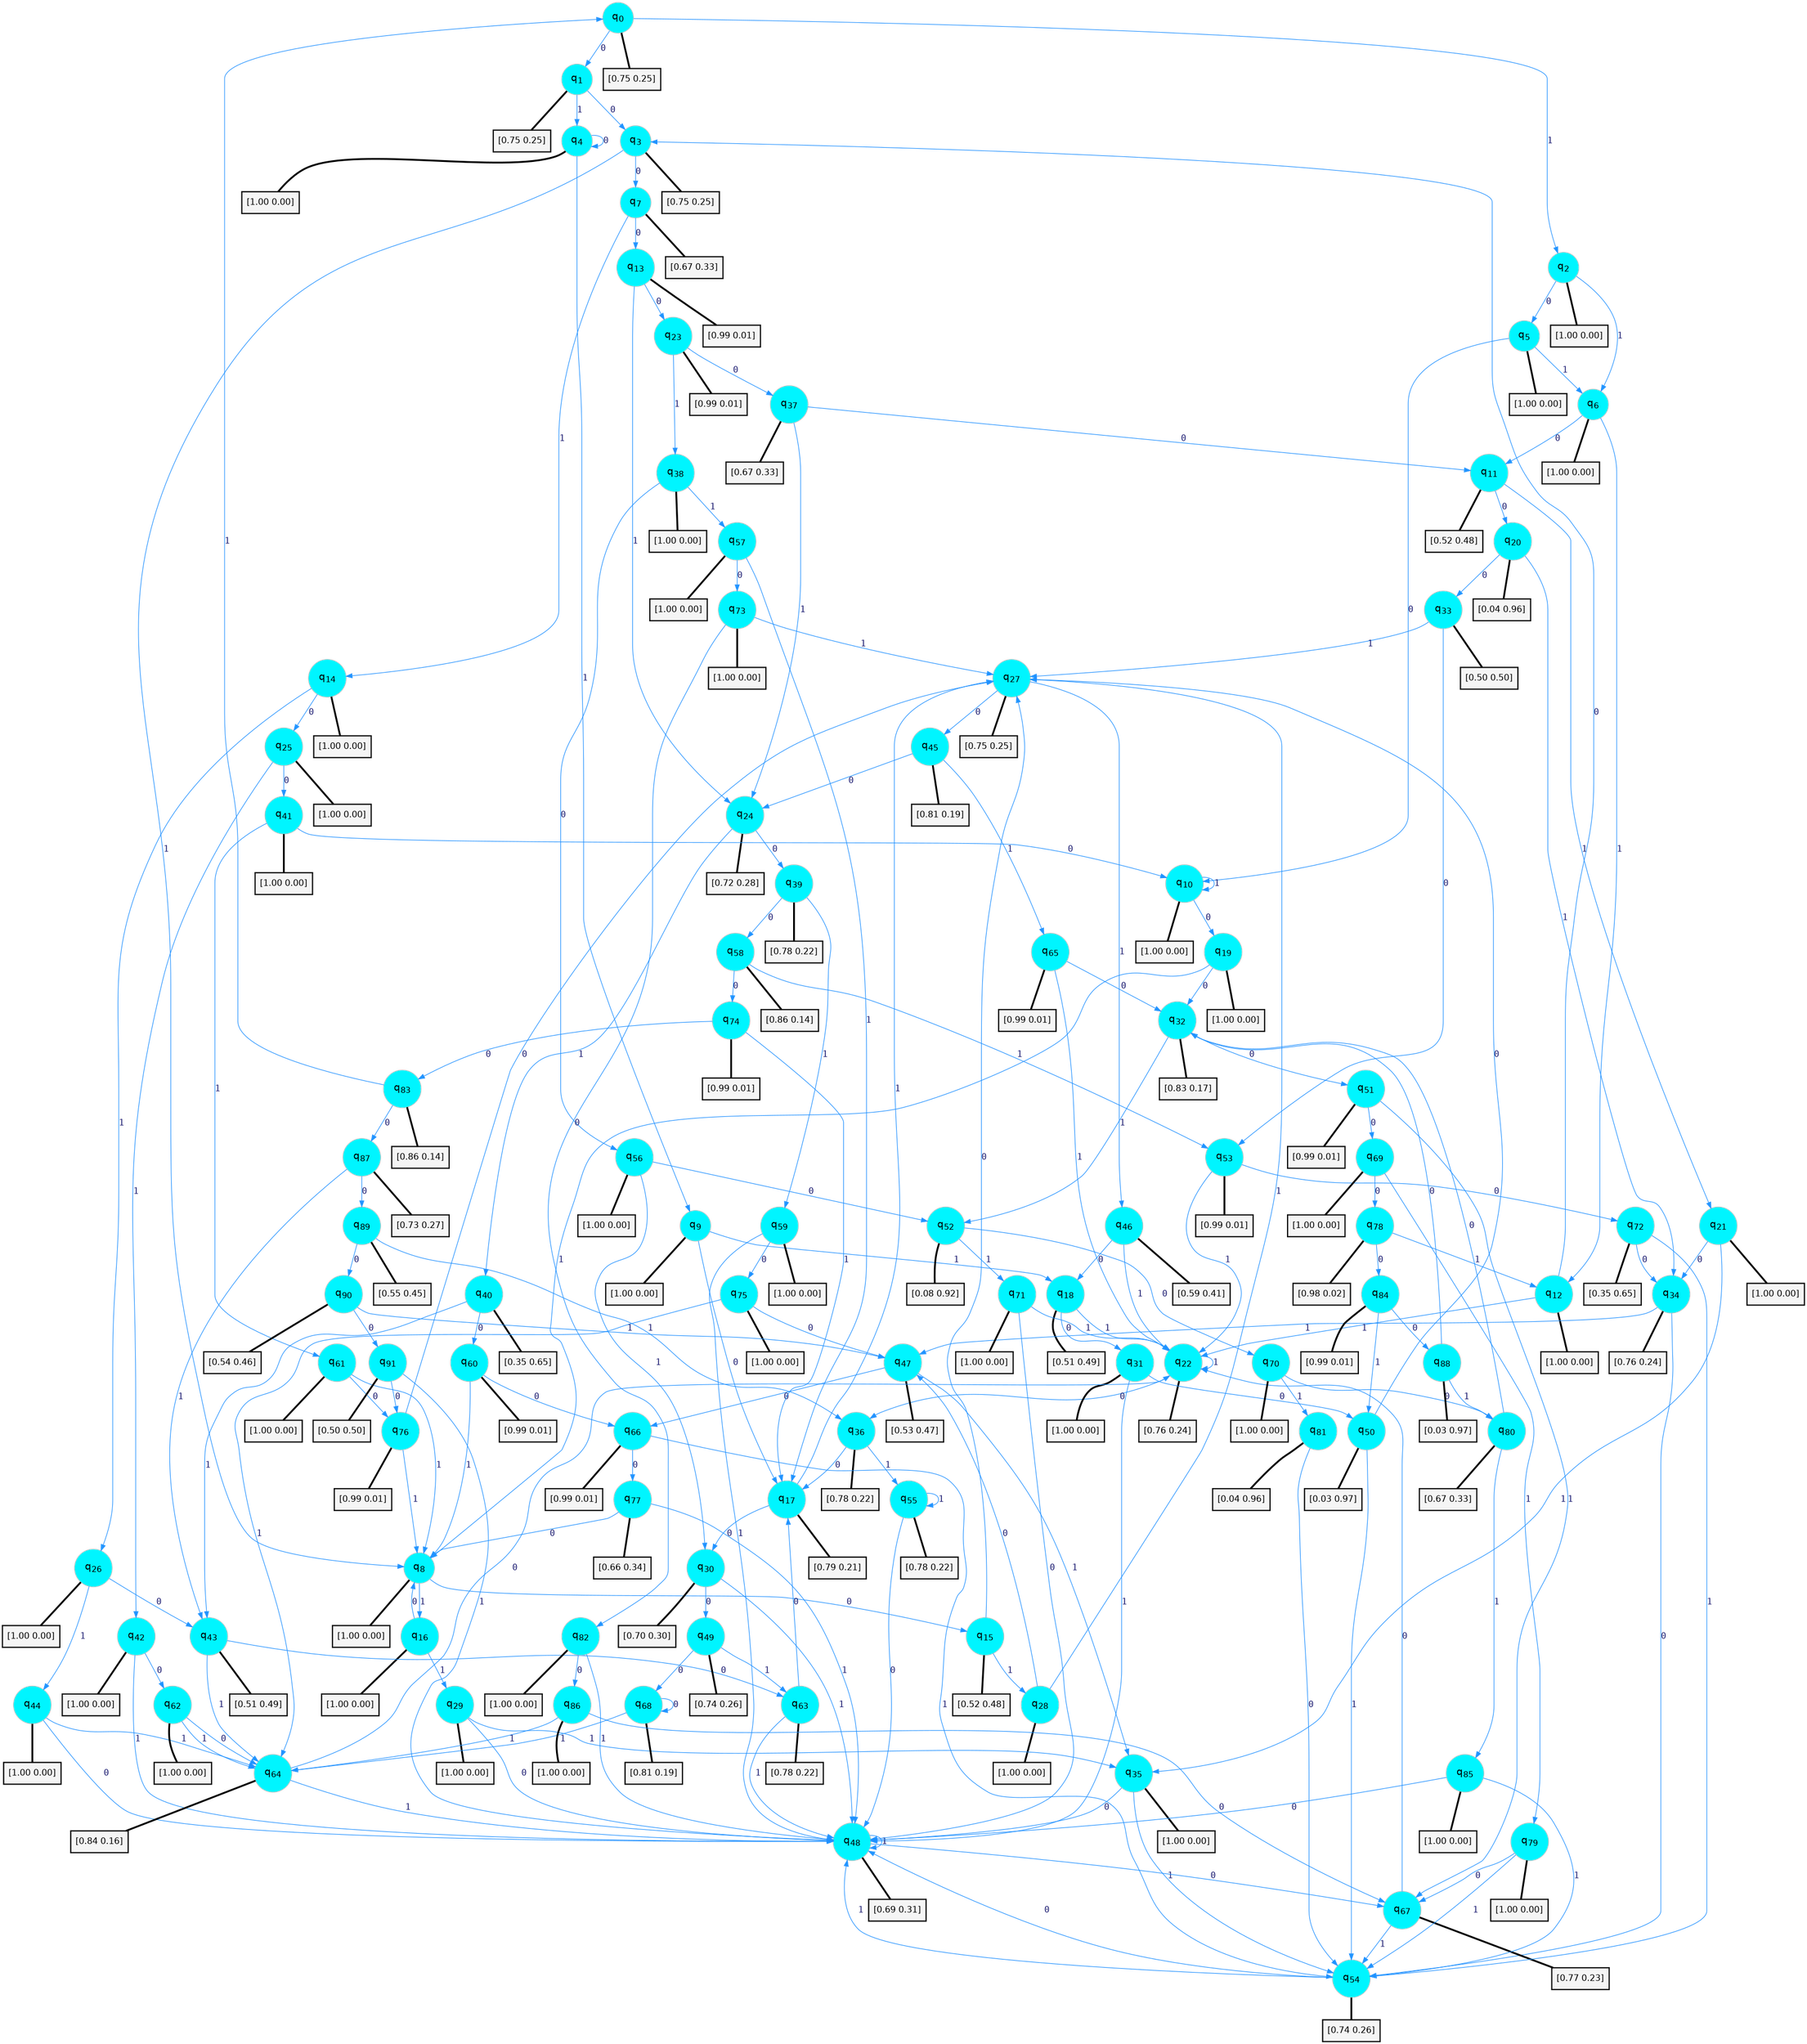 digraph G {
graph [
bgcolor=transparent, dpi=300, rankdir=TD, size="40,25"];
node [
color=gray, fillcolor=turquoise1, fontcolor=black, fontname=Helvetica, fontsize=16, fontweight=bold, shape=circle, style=filled];
edge [
arrowsize=1, color=dodgerblue1, fontcolor=midnightblue, fontname=courier, fontweight=bold, penwidth=1, style=solid, weight=20];
0[label=<q<SUB>0</SUB>>];
1[label=<q<SUB>1</SUB>>];
2[label=<q<SUB>2</SUB>>];
3[label=<q<SUB>3</SUB>>];
4[label=<q<SUB>4</SUB>>];
5[label=<q<SUB>5</SUB>>];
6[label=<q<SUB>6</SUB>>];
7[label=<q<SUB>7</SUB>>];
8[label=<q<SUB>8</SUB>>];
9[label=<q<SUB>9</SUB>>];
10[label=<q<SUB>10</SUB>>];
11[label=<q<SUB>11</SUB>>];
12[label=<q<SUB>12</SUB>>];
13[label=<q<SUB>13</SUB>>];
14[label=<q<SUB>14</SUB>>];
15[label=<q<SUB>15</SUB>>];
16[label=<q<SUB>16</SUB>>];
17[label=<q<SUB>17</SUB>>];
18[label=<q<SUB>18</SUB>>];
19[label=<q<SUB>19</SUB>>];
20[label=<q<SUB>20</SUB>>];
21[label=<q<SUB>21</SUB>>];
22[label=<q<SUB>22</SUB>>];
23[label=<q<SUB>23</SUB>>];
24[label=<q<SUB>24</SUB>>];
25[label=<q<SUB>25</SUB>>];
26[label=<q<SUB>26</SUB>>];
27[label=<q<SUB>27</SUB>>];
28[label=<q<SUB>28</SUB>>];
29[label=<q<SUB>29</SUB>>];
30[label=<q<SUB>30</SUB>>];
31[label=<q<SUB>31</SUB>>];
32[label=<q<SUB>32</SUB>>];
33[label=<q<SUB>33</SUB>>];
34[label=<q<SUB>34</SUB>>];
35[label=<q<SUB>35</SUB>>];
36[label=<q<SUB>36</SUB>>];
37[label=<q<SUB>37</SUB>>];
38[label=<q<SUB>38</SUB>>];
39[label=<q<SUB>39</SUB>>];
40[label=<q<SUB>40</SUB>>];
41[label=<q<SUB>41</SUB>>];
42[label=<q<SUB>42</SUB>>];
43[label=<q<SUB>43</SUB>>];
44[label=<q<SUB>44</SUB>>];
45[label=<q<SUB>45</SUB>>];
46[label=<q<SUB>46</SUB>>];
47[label=<q<SUB>47</SUB>>];
48[label=<q<SUB>48</SUB>>];
49[label=<q<SUB>49</SUB>>];
50[label=<q<SUB>50</SUB>>];
51[label=<q<SUB>51</SUB>>];
52[label=<q<SUB>52</SUB>>];
53[label=<q<SUB>53</SUB>>];
54[label=<q<SUB>54</SUB>>];
55[label=<q<SUB>55</SUB>>];
56[label=<q<SUB>56</SUB>>];
57[label=<q<SUB>57</SUB>>];
58[label=<q<SUB>58</SUB>>];
59[label=<q<SUB>59</SUB>>];
60[label=<q<SUB>60</SUB>>];
61[label=<q<SUB>61</SUB>>];
62[label=<q<SUB>62</SUB>>];
63[label=<q<SUB>63</SUB>>];
64[label=<q<SUB>64</SUB>>];
65[label=<q<SUB>65</SUB>>];
66[label=<q<SUB>66</SUB>>];
67[label=<q<SUB>67</SUB>>];
68[label=<q<SUB>68</SUB>>];
69[label=<q<SUB>69</SUB>>];
70[label=<q<SUB>70</SUB>>];
71[label=<q<SUB>71</SUB>>];
72[label=<q<SUB>72</SUB>>];
73[label=<q<SUB>73</SUB>>];
74[label=<q<SUB>74</SUB>>];
75[label=<q<SUB>75</SUB>>];
76[label=<q<SUB>76</SUB>>];
77[label=<q<SUB>77</SUB>>];
78[label=<q<SUB>78</SUB>>];
79[label=<q<SUB>79</SUB>>];
80[label=<q<SUB>80</SUB>>];
81[label=<q<SUB>81</SUB>>];
82[label=<q<SUB>82</SUB>>];
83[label=<q<SUB>83</SUB>>];
84[label=<q<SUB>84</SUB>>];
85[label=<q<SUB>85</SUB>>];
86[label=<q<SUB>86</SUB>>];
87[label=<q<SUB>87</SUB>>];
88[label=<q<SUB>88</SUB>>];
89[label=<q<SUB>89</SUB>>];
90[label=<q<SUB>90</SUB>>];
91[label=<q<SUB>91</SUB>>];
92[label="[0.75 0.25]", shape=box,fontcolor=black, fontname=Helvetica, fontsize=14, penwidth=2, fillcolor=whitesmoke,color=black];
93[label="[0.75 0.25]", shape=box,fontcolor=black, fontname=Helvetica, fontsize=14, penwidth=2, fillcolor=whitesmoke,color=black];
94[label="[1.00 0.00]", shape=box,fontcolor=black, fontname=Helvetica, fontsize=14, penwidth=2, fillcolor=whitesmoke,color=black];
95[label="[0.75 0.25]", shape=box,fontcolor=black, fontname=Helvetica, fontsize=14, penwidth=2, fillcolor=whitesmoke,color=black];
96[label="[1.00 0.00]", shape=box,fontcolor=black, fontname=Helvetica, fontsize=14, penwidth=2, fillcolor=whitesmoke,color=black];
97[label="[1.00 0.00]", shape=box,fontcolor=black, fontname=Helvetica, fontsize=14, penwidth=2, fillcolor=whitesmoke,color=black];
98[label="[1.00 0.00]", shape=box,fontcolor=black, fontname=Helvetica, fontsize=14, penwidth=2, fillcolor=whitesmoke,color=black];
99[label="[0.67 0.33]", shape=box,fontcolor=black, fontname=Helvetica, fontsize=14, penwidth=2, fillcolor=whitesmoke,color=black];
100[label="[1.00 0.00]", shape=box,fontcolor=black, fontname=Helvetica, fontsize=14, penwidth=2, fillcolor=whitesmoke,color=black];
101[label="[1.00 0.00]", shape=box,fontcolor=black, fontname=Helvetica, fontsize=14, penwidth=2, fillcolor=whitesmoke,color=black];
102[label="[1.00 0.00]", shape=box,fontcolor=black, fontname=Helvetica, fontsize=14, penwidth=2, fillcolor=whitesmoke,color=black];
103[label="[0.52 0.48]", shape=box,fontcolor=black, fontname=Helvetica, fontsize=14, penwidth=2, fillcolor=whitesmoke,color=black];
104[label="[1.00 0.00]", shape=box,fontcolor=black, fontname=Helvetica, fontsize=14, penwidth=2, fillcolor=whitesmoke,color=black];
105[label="[0.99 0.01]", shape=box,fontcolor=black, fontname=Helvetica, fontsize=14, penwidth=2, fillcolor=whitesmoke,color=black];
106[label="[1.00 0.00]", shape=box,fontcolor=black, fontname=Helvetica, fontsize=14, penwidth=2, fillcolor=whitesmoke,color=black];
107[label="[0.52 0.48]", shape=box,fontcolor=black, fontname=Helvetica, fontsize=14, penwidth=2, fillcolor=whitesmoke,color=black];
108[label="[1.00 0.00]", shape=box,fontcolor=black, fontname=Helvetica, fontsize=14, penwidth=2, fillcolor=whitesmoke,color=black];
109[label="[0.79 0.21]", shape=box,fontcolor=black, fontname=Helvetica, fontsize=14, penwidth=2, fillcolor=whitesmoke,color=black];
110[label="[0.51 0.49]", shape=box,fontcolor=black, fontname=Helvetica, fontsize=14, penwidth=2, fillcolor=whitesmoke,color=black];
111[label="[1.00 0.00]", shape=box,fontcolor=black, fontname=Helvetica, fontsize=14, penwidth=2, fillcolor=whitesmoke,color=black];
112[label="[0.04 0.96]", shape=box,fontcolor=black, fontname=Helvetica, fontsize=14, penwidth=2, fillcolor=whitesmoke,color=black];
113[label="[1.00 0.00]", shape=box,fontcolor=black, fontname=Helvetica, fontsize=14, penwidth=2, fillcolor=whitesmoke,color=black];
114[label="[0.76 0.24]", shape=box,fontcolor=black, fontname=Helvetica, fontsize=14, penwidth=2, fillcolor=whitesmoke,color=black];
115[label="[0.99 0.01]", shape=box,fontcolor=black, fontname=Helvetica, fontsize=14, penwidth=2, fillcolor=whitesmoke,color=black];
116[label="[0.72 0.28]", shape=box,fontcolor=black, fontname=Helvetica, fontsize=14, penwidth=2, fillcolor=whitesmoke,color=black];
117[label="[1.00 0.00]", shape=box,fontcolor=black, fontname=Helvetica, fontsize=14, penwidth=2, fillcolor=whitesmoke,color=black];
118[label="[1.00 0.00]", shape=box,fontcolor=black, fontname=Helvetica, fontsize=14, penwidth=2, fillcolor=whitesmoke,color=black];
119[label="[0.75 0.25]", shape=box,fontcolor=black, fontname=Helvetica, fontsize=14, penwidth=2, fillcolor=whitesmoke,color=black];
120[label="[1.00 0.00]", shape=box,fontcolor=black, fontname=Helvetica, fontsize=14, penwidth=2, fillcolor=whitesmoke,color=black];
121[label="[1.00 0.00]", shape=box,fontcolor=black, fontname=Helvetica, fontsize=14, penwidth=2, fillcolor=whitesmoke,color=black];
122[label="[0.70 0.30]", shape=box,fontcolor=black, fontname=Helvetica, fontsize=14, penwidth=2, fillcolor=whitesmoke,color=black];
123[label="[1.00 0.00]", shape=box,fontcolor=black, fontname=Helvetica, fontsize=14, penwidth=2, fillcolor=whitesmoke,color=black];
124[label="[0.83 0.17]", shape=box,fontcolor=black, fontname=Helvetica, fontsize=14, penwidth=2, fillcolor=whitesmoke,color=black];
125[label="[0.50 0.50]", shape=box,fontcolor=black, fontname=Helvetica, fontsize=14, penwidth=2, fillcolor=whitesmoke,color=black];
126[label="[0.76 0.24]", shape=box,fontcolor=black, fontname=Helvetica, fontsize=14, penwidth=2, fillcolor=whitesmoke,color=black];
127[label="[1.00 0.00]", shape=box,fontcolor=black, fontname=Helvetica, fontsize=14, penwidth=2, fillcolor=whitesmoke,color=black];
128[label="[0.78 0.22]", shape=box,fontcolor=black, fontname=Helvetica, fontsize=14, penwidth=2, fillcolor=whitesmoke,color=black];
129[label="[0.67 0.33]", shape=box,fontcolor=black, fontname=Helvetica, fontsize=14, penwidth=2, fillcolor=whitesmoke,color=black];
130[label="[1.00 0.00]", shape=box,fontcolor=black, fontname=Helvetica, fontsize=14, penwidth=2, fillcolor=whitesmoke,color=black];
131[label="[0.78 0.22]", shape=box,fontcolor=black, fontname=Helvetica, fontsize=14, penwidth=2, fillcolor=whitesmoke,color=black];
132[label="[0.35 0.65]", shape=box,fontcolor=black, fontname=Helvetica, fontsize=14, penwidth=2, fillcolor=whitesmoke,color=black];
133[label="[1.00 0.00]", shape=box,fontcolor=black, fontname=Helvetica, fontsize=14, penwidth=2, fillcolor=whitesmoke,color=black];
134[label="[1.00 0.00]", shape=box,fontcolor=black, fontname=Helvetica, fontsize=14, penwidth=2, fillcolor=whitesmoke,color=black];
135[label="[0.51 0.49]", shape=box,fontcolor=black, fontname=Helvetica, fontsize=14, penwidth=2, fillcolor=whitesmoke,color=black];
136[label="[1.00 0.00]", shape=box,fontcolor=black, fontname=Helvetica, fontsize=14, penwidth=2, fillcolor=whitesmoke,color=black];
137[label="[0.81 0.19]", shape=box,fontcolor=black, fontname=Helvetica, fontsize=14, penwidth=2, fillcolor=whitesmoke,color=black];
138[label="[0.59 0.41]", shape=box,fontcolor=black, fontname=Helvetica, fontsize=14, penwidth=2, fillcolor=whitesmoke,color=black];
139[label="[0.53 0.47]", shape=box,fontcolor=black, fontname=Helvetica, fontsize=14, penwidth=2, fillcolor=whitesmoke,color=black];
140[label="[0.69 0.31]", shape=box,fontcolor=black, fontname=Helvetica, fontsize=14, penwidth=2, fillcolor=whitesmoke,color=black];
141[label="[0.74 0.26]", shape=box,fontcolor=black, fontname=Helvetica, fontsize=14, penwidth=2, fillcolor=whitesmoke,color=black];
142[label="[0.03 0.97]", shape=box,fontcolor=black, fontname=Helvetica, fontsize=14, penwidth=2, fillcolor=whitesmoke,color=black];
143[label="[0.99 0.01]", shape=box,fontcolor=black, fontname=Helvetica, fontsize=14, penwidth=2, fillcolor=whitesmoke,color=black];
144[label="[0.08 0.92]", shape=box,fontcolor=black, fontname=Helvetica, fontsize=14, penwidth=2, fillcolor=whitesmoke,color=black];
145[label="[0.99 0.01]", shape=box,fontcolor=black, fontname=Helvetica, fontsize=14, penwidth=2, fillcolor=whitesmoke,color=black];
146[label="[0.74 0.26]", shape=box,fontcolor=black, fontname=Helvetica, fontsize=14, penwidth=2, fillcolor=whitesmoke,color=black];
147[label="[0.78 0.22]", shape=box,fontcolor=black, fontname=Helvetica, fontsize=14, penwidth=2, fillcolor=whitesmoke,color=black];
148[label="[1.00 0.00]", shape=box,fontcolor=black, fontname=Helvetica, fontsize=14, penwidth=2, fillcolor=whitesmoke,color=black];
149[label="[1.00 0.00]", shape=box,fontcolor=black, fontname=Helvetica, fontsize=14, penwidth=2, fillcolor=whitesmoke,color=black];
150[label="[0.86 0.14]", shape=box,fontcolor=black, fontname=Helvetica, fontsize=14, penwidth=2, fillcolor=whitesmoke,color=black];
151[label="[1.00 0.00]", shape=box,fontcolor=black, fontname=Helvetica, fontsize=14, penwidth=2, fillcolor=whitesmoke,color=black];
152[label="[0.99 0.01]", shape=box,fontcolor=black, fontname=Helvetica, fontsize=14, penwidth=2, fillcolor=whitesmoke,color=black];
153[label="[1.00 0.00]", shape=box,fontcolor=black, fontname=Helvetica, fontsize=14, penwidth=2, fillcolor=whitesmoke,color=black];
154[label="[1.00 0.00]", shape=box,fontcolor=black, fontname=Helvetica, fontsize=14, penwidth=2, fillcolor=whitesmoke,color=black];
155[label="[0.78 0.22]", shape=box,fontcolor=black, fontname=Helvetica, fontsize=14, penwidth=2, fillcolor=whitesmoke,color=black];
156[label="[0.84 0.16]", shape=box,fontcolor=black, fontname=Helvetica, fontsize=14, penwidth=2, fillcolor=whitesmoke,color=black];
157[label="[0.99 0.01]", shape=box,fontcolor=black, fontname=Helvetica, fontsize=14, penwidth=2, fillcolor=whitesmoke,color=black];
158[label="[0.99 0.01]", shape=box,fontcolor=black, fontname=Helvetica, fontsize=14, penwidth=2, fillcolor=whitesmoke,color=black];
159[label="[0.77 0.23]", shape=box,fontcolor=black, fontname=Helvetica, fontsize=14, penwidth=2, fillcolor=whitesmoke,color=black];
160[label="[0.81 0.19]", shape=box,fontcolor=black, fontname=Helvetica, fontsize=14, penwidth=2, fillcolor=whitesmoke,color=black];
161[label="[1.00 0.00]", shape=box,fontcolor=black, fontname=Helvetica, fontsize=14, penwidth=2, fillcolor=whitesmoke,color=black];
162[label="[1.00 0.00]", shape=box,fontcolor=black, fontname=Helvetica, fontsize=14, penwidth=2, fillcolor=whitesmoke,color=black];
163[label="[1.00 0.00]", shape=box,fontcolor=black, fontname=Helvetica, fontsize=14, penwidth=2, fillcolor=whitesmoke,color=black];
164[label="[0.35 0.65]", shape=box,fontcolor=black, fontname=Helvetica, fontsize=14, penwidth=2, fillcolor=whitesmoke,color=black];
165[label="[1.00 0.00]", shape=box,fontcolor=black, fontname=Helvetica, fontsize=14, penwidth=2, fillcolor=whitesmoke,color=black];
166[label="[0.99 0.01]", shape=box,fontcolor=black, fontname=Helvetica, fontsize=14, penwidth=2, fillcolor=whitesmoke,color=black];
167[label="[1.00 0.00]", shape=box,fontcolor=black, fontname=Helvetica, fontsize=14, penwidth=2, fillcolor=whitesmoke,color=black];
168[label="[0.99 0.01]", shape=box,fontcolor=black, fontname=Helvetica, fontsize=14, penwidth=2, fillcolor=whitesmoke,color=black];
169[label="[0.66 0.34]", shape=box,fontcolor=black, fontname=Helvetica, fontsize=14, penwidth=2, fillcolor=whitesmoke,color=black];
170[label="[0.98 0.02]", shape=box,fontcolor=black, fontname=Helvetica, fontsize=14, penwidth=2, fillcolor=whitesmoke,color=black];
171[label="[1.00 0.00]", shape=box,fontcolor=black, fontname=Helvetica, fontsize=14, penwidth=2, fillcolor=whitesmoke,color=black];
172[label="[0.67 0.33]", shape=box,fontcolor=black, fontname=Helvetica, fontsize=14, penwidth=2, fillcolor=whitesmoke,color=black];
173[label="[0.04 0.96]", shape=box,fontcolor=black, fontname=Helvetica, fontsize=14, penwidth=2, fillcolor=whitesmoke,color=black];
174[label="[1.00 0.00]", shape=box,fontcolor=black, fontname=Helvetica, fontsize=14, penwidth=2, fillcolor=whitesmoke,color=black];
175[label="[0.86 0.14]", shape=box,fontcolor=black, fontname=Helvetica, fontsize=14, penwidth=2, fillcolor=whitesmoke,color=black];
176[label="[0.99 0.01]", shape=box,fontcolor=black, fontname=Helvetica, fontsize=14, penwidth=2, fillcolor=whitesmoke,color=black];
177[label="[1.00 0.00]", shape=box,fontcolor=black, fontname=Helvetica, fontsize=14, penwidth=2, fillcolor=whitesmoke,color=black];
178[label="[1.00 0.00]", shape=box,fontcolor=black, fontname=Helvetica, fontsize=14, penwidth=2, fillcolor=whitesmoke,color=black];
179[label="[0.73 0.27]", shape=box,fontcolor=black, fontname=Helvetica, fontsize=14, penwidth=2, fillcolor=whitesmoke,color=black];
180[label="[0.03 0.97]", shape=box,fontcolor=black, fontname=Helvetica, fontsize=14, penwidth=2, fillcolor=whitesmoke,color=black];
181[label="[0.55 0.45]", shape=box,fontcolor=black, fontname=Helvetica, fontsize=14, penwidth=2, fillcolor=whitesmoke,color=black];
182[label="[0.54 0.46]", shape=box,fontcolor=black, fontname=Helvetica, fontsize=14, penwidth=2, fillcolor=whitesmoke,color=black];
183[label="[0.50 0.50]", shape=box,fontcolor=black, fontname=Helvetica, fontsize=14, penwidth=2, fillcolor=whitesmoke,color=black];
0->1 [label=0];
0->2 [label=1];
0->92 [arrowhead=none, penwidth=3,color=black];
1->3 [label=0];
1->4 [label=1];
1->93 [arrowhead=none, penwidth=3,color=black];
2->5 [label=0];
2->6 [label=1];
2->94 [arrowhead=none, penwidth=3,color=black];
3->7 [label=0];
3->8 [label=1];
3->95 [arrowhead=none, penwidth=3,color=black];
4->4 [label=0];
4->9 [label=1];
4->96 [arrowhead=none, penwidth=3,color=black];
5->10 [label=0];
5->6 [label=1];
5->97 [arrowhead=none, penwidth=3,color=black];
6->11 [label=0];
6->12 [label=1];
6->98 [arrowhead=none, penwidth=3,color=black];
7->13 [label=0];
7->14 [label=1];
7->99 [arrowhead=none, penwidth=3,color=black];
8->15 [label=0];
8->16 [label=1];
8->100 [arrowhead=none, penwidth=3,color=black];
9->17 [label=0];
9->18 [label=1];
9->101 [arrowhead=none, penwidth=3,color=black];
10->19 [label=0];
10->10 [label=1];
10->102 [arrowhead=none, penwidth=3,color=black];
11->20 [label=0];
11->21 [label=1];
11->103 [arrowhead=none, penwidth=3,color=black];
12->3 [label=0];
12->22 [label=1];
12->104 [arrowhead=none, penwidth=3,color=black];
13->23 [label=0];
13->24 [label=1];
13->105 [arrowhead=none, penwidth=3,color=black];
14->25 [label=0];
14->26 [label=1];
14->106 [arrowhead=none, penwidth=3,color=black];
15->27 [label=0];
15->28 [label=1];
15->107 [arrowhead=none, penwidth=3,color=black];
16->8 [label=0];
16->29 [label=1];
16->108 [arrowhead=none, penwidth=3,color=black];
17->30 [label=0];
17->27 [label=1];
17->109 [arrowhead=none, penwidth=3,color=black];
18->31 [label=0];
18->22 [label=1];
18->110 [arrowhead=none, penwidth=3,color=black];
19->32 [label=0];
19->8 [label=1];
19->111 [arrowhead=none, penwidth=3,color=black];
20->33 [label=0];
20->34 [label=1];
20->112 [arrowhead=none, penwidth=3,color=black];
21->34 [label=0];
21->35 [label=1];
21->113 [arrowhead=none, penwidth=3,color=black];
22->36 [label=0];
22->22 [label=1];
22->114 [arrowhead=none, penwidth=3,color=black];
23->37 [label=0];
23->38 [label=1];
23->115 [arrowhead=none, penwidth=3,color=black];
24->39 [label=0];
24->40 [label=1];
24->116 [arrowhead=none, penwidth=3,color=black];
25->41 [label=0];
25->42 [label=1];
25->117 [arrowhead=none, penwidth=3,color=black];
26->43 [label=0];
26->44 [label=1];
26->118 [arrowhead=none, penwidth=3,color=black];
27->45 [label=0];
27->46 [label=1];
27->119 [arrowhead=none, penwidth=3,color=black];
28->47 [label=0];
28->27 [label=1];
28->120 [arrowhead=none, penwidth=3,color=black];
29->48 [label=0];
29->35 [label=1];
29->121 [arrowhead=none, penwidth=3,color=black];
30->49 [label=0];
30->48 [label=1];
30->122 [arrowhead=none, penwidth=3,color=black];
31->50 [label=0];
31->48 [label=1];
31->123 [arrowhead=none, penwidth=3,color=black];
32->51 [label=0];
32->52 [label=1];
32->124 [arrowhead=none, penwidth=3,color=black];
33->53 [label=0];
33->27 [label=1];
33->125 [arrowhead=none, penwidth=3,color=black];
34->54 [label=0];
34->47 [label=1];
34->126 [arrowhead=none, penwidth=3,color=black];
35->48 [label=0];
35->54 [label=1];
35->127 [arrowhead=none, penwidth=3,color=black];
36->17 [label=0];
36->55 [label=1];
36->128 [arrowhead=none, penwidth=3,color=black];
37->11 [label=0];
37->24 [label=1];
37->129 [arrowhead=none, penwidth=3,color=black];
38->56 [label=0];
38->57 [label=1];
38->130 [arrowhead=none, penwidth=3,color=black];
39->58 [label=0];
39->59 [label=1];
39->131 [arrowhead=none, penwidth=3,color=black];
40->60 [label=0];
40->43 [label=1];
40->132 [arrowhead=none, penwidth=3,color=black];
41->10 [label=0];
41->61 [label=1];
41->133 [arrowhead=none, penwidth=3,color=black];
42->62 [label=0];
42->48 [label=1];
42->134 [arrowhead=none, penwidth=3,color=black];
43->63 [label=0];
43->64 [label=1];
43->135 [arrowhead=none, penwidth=3,color=black];
44->48 [label=0];
44->64 [label=1];
44->136 [arrowhead=none, penwidth=3,color=black];
45->24 [label=0];
45->65 [label=1];
45->137 [arrowhead=none, penwidth=3,color=black];
46->18 [label=0];
46->22 [label=1];
46->138 [arrowhead=none, penwidth=3,color=black];
47->66 [label=0];
47->35 [label=1];
47->139 [arrowhead=none, penwidth=3,color=black];
48->67 [label=0];
48->48 [label=1];
48->140 [arrowhead=none, penwidth=3,color=black];
49->68 [label=0];
49->63 [label=1];
49->141 [arrowhead=none, penwidth=3,color=black];
50->27 [label=0];
50->54 [label=1];
50->142 [arrowhead=none, penwidth=3,color=black];
51->69 [label=0];
51->67 [label=1];
51->143 [arrowhead=none, penwidth=3,color=black];
52->70 [label=0];
52->71 [label=1];
52->144 [arrowhead=none, penwidth=3,color=black];
53->72 [label=0];
53->22 [label=1];
53->145 [arrowhead=none, penwidth=3,color=black];
54->48 [label=0];
54->48 [label=1];
54->146 [arrowhead=none, penwidth=3,color=black];
55->48 [label=0];
55->55 [label=1];
55->147 [arrowhead=none, penwidth=3,color=black];
56->52 [label=0];
56->30 [label=1];
56->148 [arrowhead=none, penwidth=3,color=black];
57->73 [label=0];
57->17 [label=1];
57->149 [arrowhead=none, penwidth=3,color=black];
58->74 [label=0];
58->53 [label=1];
58->150 [arrowhead=none, penwidth=3,color=black];
59->75 [label=0];
59->48 [label=1];
59->151 [arrowhead=none, penwidth=3,color=black];
60->66 [label=0];
60->8 [label=1];
60->152 [arrowhead=none, penwidth=3,color=black];
61->76 [label=0];
61->8 [label=1];
61->153 [arrowhead=none, penwidth=3,color=black];
62->64 [label=0];
62->64 [label=1];
62->154 [arrowhead=none, penwidth=3,color=black];
63->17 [label=0];
63->48 [label=1];
63->155 [arrowhead=none, penwidth=3,color=black];
64->22 [label=0];
64->48 [label=1];
64->156 [arrowhead=none, penwidth=3,color=black];
65->32 [label=0];
65->22 [label=1];
65->157 [arrowhead=none, penwidth=3,color=black];
66->77 [label=0];
66->54 [label=1];
66->158 [arrowhead=none, penwidth=3,color=black];
67->22 [label=0];
67->54 [label=1];
67->159 [arrowhead=none, penwidth=3,color=black];
68->68 [label=0];
68->64 [label=1];
68->160 [arrowhead=none, penwidth=3,color=black];
69->78 [label=0];
69->79 [label=1];
69->161 [arrowhead=none, penwidth=3,color=black];
70->80 [label=0];
70->81 [label=1];
70->162 [arrowhead=none, penwidth=3,color=black];
71->48 [label=0];
71->22 [label=1];
71->163 [arrowhead=none, penwidth=3,color=black];
72->34 [label=0];
72->54 [label=1];
72->164 [arrowhead=none, penwidth=3,color=black];
73->82 [label=0];
73->27 [label=1];
73->165 [arrowhead=none, penwidth=3,color=black];
74->83 [label=0];
74->17 [label=1];
74->166 [arrowhead=none, penwidth=3,color=black];
75->47 [label=0];
75->64 [label=1];
75->167 [arrowhead=none, penwidth=3,color=black];
76->27 [label=0];
76->8 [label=1];
76->168 [arrowhead=none, penwidth=3,color=black];
77->8 [label=0];
77->48 [label=1];
77->169 [arrowhead=none, penwidth=3,color=black];
78->84 [label=0];
78->12 [label=1];
78->170 [arrowhead=none, penwidth=3,color=black];
79->67 [label=0];
79->54 [label=1];
79->171 [arrowhead=none, penwidth=3,color=black];
80->32 [label=0];
80->85 [label=1];
80->172 [arrowhead=none, penwidth=3,color=black];
81->54 [label=0];
81->173 [arrowhead=none, penwidth=3,color=black];
82->86 [label=0];
82->48 [label=1];
82->174 [arrowhead=none, penwidth=3,color=black];
83->87 [label=0];
83->0 [label=1];
83->175 [arrowhead=none, penwidth=3,color=black];
84->88 [label=0];
84->50 [label=1];
84->176 [arrowhead=none, penwidth=3,color=black];
85->48 [label=0];
85->54 [label=1];
85->177 [arrowhead=none, penwidth=3,color=black];
86->67 [label=0];
86->64 [label=1];
86->178 [arrowhead=none, penwidth=3,color=black];
87->89 [label=0];
87->43 [label=1];
87->179 [arrowhead=none, penwidth=3,color=black];
88->32 [label=0];
88->80 [label=1];
88->180 [arrowhead=none, penwidth=3,color=black];
89->90 [label=0];
89->36 [label=1];
89->181 [arrowhead=none, penwidth=3,color=black];
90->91 [label=0];
90->47 [label=1];
90->182 [arrowhead=none, penwidth=3,color=black];
91->76 [label=0];
91->48 [label=1];
91->183 [arrowhead=none, penwidth=3,color=black];
}
